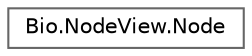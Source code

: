 digraph "Graphical Class Hierarchy"
{
 // LATEX_PDF_SIZE
  bgcolor="transparent";
  edge [fontname=Helvetica,fontsize=10,labelfontname=Helvetica,labelfontsize=10];
  node [fontname=Helvetica,fontsize=10,shape=box,height=0.2,width=0.4];
  rankdir="LR";
  Node0 [label="Bio.NodeView.Node",height=0.2,width=0.4,color="grey40", fillcolor="white", style="filled",URL="$class_bio_1_1_node_view_1_1_node.html",tooltip=" "];
}
